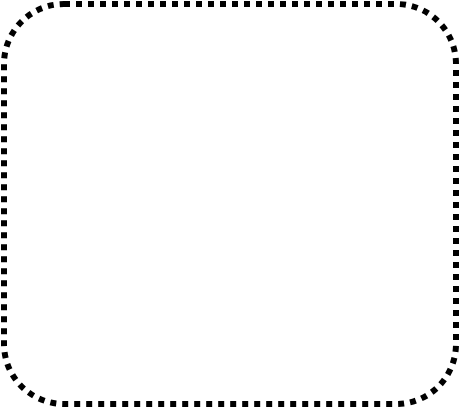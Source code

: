 <mxfile version="13.0.3" type="device"><diagram id="cBkMeWMrcT14PTpKWvrw" name="Page-1"><mxGraphModel dx="2031" dy="1174" grid="1" gridSize="10" guides="1" tooltips="1" connect="1" arrows="1" fold="1" page="1" pageScale="1" pageWidth="827" pageHeight="1169" math="0" shadow="0"><root><mxCell id="0"/><mxCell id="1" parent="0" visible="0"/><mxCell id="zZPVB3IZKVSuu6pRLtfA-4" value="" style="endArrow=none;dashed=1;html=1;" parent="1" edge="1"><mxGeometry width="50" height="50" relative="1" as="geometry"><mxPoint x="190" y="210" as="sourcePoint"/><mxPoint x="240" y="160" as="targetPoint"/></mxGeometry></mxCell><mxCell id="zZPVB3IZKVSuu6pRLtfA-5" value="" style="endArrow=none;dashed=1;html=1;" parent="1" edge="1"><mxGeometry width="50" height="50" relative="1" as="geometry"><mxPoint x="200" y="210" as="sourcePoint"/><mxPoint x="250" y="160" as="targetPoint"/></mxGeometry></mxCell><mxCell id="zZPVB3IZKVSuu6pRLtfA-6" value="" style="endArrow=none;dashed=1;html=1;" parent="1" edge="1"><mxGeometry width="50" height="50" relative="1" as="geometry"><mxPoint x="210" y="210" as="sourcePoint"/><mxPoint x="260" y="160" as="targetPoint"/></mxGeometry></mxCell><mxCell id="zZPVB3IZKVSuu6pRLtfA-7" value="" style="endArrow=none;dashed=1;html=1;" parent="1" edge="1"><mxGeometry width="50" height="50" relative="1" as="geometry"><mxPoint x="220" y="210" as="sourcePoint"/><mxPoint x="270" y="160" as="targetPoint"/></mxGeometry></mxCell><mxCell id="zZPVB3IZKVSuu6pRLtfA-8" value="" style="endArrow=none;dashed=1;html=1;" parent="1" edge="1"><mxGeometry width="50" height="50" relative="1" as="geometry"><mxPoint x="230" y="210" as="sourcePoint"/><mxPoint x="280" y="160" as="targetPoint"/></mxGeometry></mxCell><mxCell id="zZPVB3IZKVSuu6pRLtfA-9" value="" style="endArrow=none;dashed=1;html=1;" parent="1" edge="1"><mxGeometry width="50" height="50" relative="1" as="geometry"><mxPoint x="240" y="210" as="sourcePoint"/><mxPoint x="290" y="160" as="targetPoint"/></mxGeometry></mxCell><mxCell id="zZPVB3IZKVSuu6pRLtfA-10" value="" style="endArrow=none;dashed=1;html=1;" parent="1" edge="1"><mxGeometry width="50" height="50" relative="1" as="geometry"><mxPoint x="250" y="210" as="sourcePoint"/><mxPoint x="300" y="160" as="targetPoint"/></mxGeometry></mxCell><mxCell id="zZPVB3IZKVSuu6pRLtfA-11" value="" style="endArrow=none;dashed=1;html=1;" parent="1" edge="1"><mxGeometry width="50" height="50" relative="1" as="geometry"><mxPoint x="190" y="210" as="sourcePoint"/><mxPoint x="250" y="210" as="targetPoint"/></mxGeometry></mxCell><mxCell id="zZPVB3IZKVSuu6pRLtfA-12" value="" style="endArrow=none;dashed=1;html=1;" parent="1" edge="1"><mxGeometry width="50" height="50" relative="1" as="geometry"><mxPoint x="200" y="200" as="sourcePoint"/><mxPoint x="260" y="200" as="targetPoint"/></mxGeometry></mxCell><mxCell id="zZPVB3IZKVSuu6pRLtfA-13" value="" style="endArrow=none;dashed=1;html=1;" parent="1" edge="1"><mxGeometry width="50" height="50" relative="1" as="geometry"><mxPoint x="210" y="190" as="sourcePoint"/><mxPoint x="270" y="190" as="targetPoint"/></mxGeometry></mxCell><mxCell id="zZPVB3IZKVSuu6pRLtfA-14" value="" style="endArrow=none;dashed=1;html=1;" parent="1" edge="1"><mxGeometry width="50" height="50" relative="1" as="geometry"><mxPoint x="220" y="180" as="sourcePoint"/><mxPoint x="280" y="180" as="targetPoint"/></mxGeometry></mxCell><mxCell id="zZPVB3IZKVSuu6pRLtfA-15" value="" style="endArrow=none;dashed=1;html=1;" parent="1" edge="1"><mxGeometry width="50" height="50" relative="1" as="geometry"><mxPoint x="230" y="170" as="sourcePoint"/><mxPoint x="290" y="170" as="targetPoint"/></mxGeometry></mxCell><mxCell id="zZPVB3IZKVSuu6pRLtfA-16" value="" style="endArrow=none;dashed=1;html=1;" parent="1" edge="1"><mxGeometry width="50" height="50" relative="1" as="geometry"><mxPoint x="240" y="160" as="sourcePoint"/><mxPoint x="300" y="160" as="targetPoint"/></mxGeometry></mxCell><mxCell id="zZPVB3IZKVSuu6pRLtfA-22" value="" style="rounded=1;whiteSpace=wrap;html=1;fillColor=none;strokeColor=#000000;strokeWidth=2;editable=1;fontColor=#ffffff;perimeterSpacing=2;gradientColor=none;gradientDirection=north;" parent="1" vertex="1"><mxGeometry x="687" y="115" width="140" height="140" as="geometry"/></mxCell><mxCell id="zZPVB3IZKVSuu6pRLtfA-23" value="" style="shape=parallelogram;perimeter=parallelogramPerimeter;whiteSpace=wrap;html=1;strokeColor=#000000;strokeWidth=2;fillColor=#4D4D4D;opacity=80;rounded=0;" parent="1" vertex="1"><mxGeometry x="70" y="420" width="120" height="60" as="geometry"/></mxCell><mxCell id="zZPVB3IZKVSuu6pRLtfA-24" value="" style="shape=parallelogram;perimeter=parallelogramPerimeter;whiteSpace=wrap;html=1;strokeColor=#000000;strokeWidth=2;fillColor=#4D4D4D;opacity=80;rounded=0;" parent="1" vertex="1"><mxGeometry x="70" y="390" width="120" height="60" as="geometry"/></mxCell><mxCell id="zZPVB3IZKVSuu6pRLtfA-25" value="" style="endArrow=none;html=1;strokeWidth=2;opacity=80;" parent="1" edge="1"><mxGeometry width="50" height="50" relative="1" as="geometry"><mxPoint x="166" y="480" as="sourcePoint"/><mxPoint x="166" y="450" as="targetPoint"/></mxGeometry></mxCell><mxCell id="zZPVB3IZKVSuu6pRLtfA-26" value="" style="endArrow=none;html=1;strokeWidth=2;opacity=80;" parent="1" edge="1"><mxGeometry width="50" height="50" relative="1" as="geometry"><mxPoint x="190" y="420" as="sourcePoint"/><mxPoint x="190" y="390" as="targetPoint"/></mxGeometry></mxCell><mxCell id="zZPVB3IZKVSuu6pRLtfA-27" value="" style="endArrow=none;html=1;strokeWidth=2;opacity=80;" parent="1" edge="1"><mxGeometry width="50" height="50" relative="1" as="geometry"><mxPoint x="70" y="481" as="sourcePoint"/><mxPoint x="70" y="451" as="targetPoint"/></mxGeometry></mxCell><mxCell id="zZPVB3IZKVSuu6pRLtfA-28" value="" style="group" parent="1" vertex="1" connectable="0"><mxGeometry x="170" y="150" width="150" height="70" as="geometry"/></mxCell><mxCell id="zZPVB3IZKVSuu6pRLtfA-18" value="" style="endArrow=none;html=1;" parent="zZPVB3IZKVSuu6pRLtfA-28" edge="1"><mxGeometry width="50" height="50" relative="1" as="geometry"><mxPoint x="80" y="70" as="sourcePoint"/><mxPoint x="150" as="targetPoint"/></mxGeometry></mxCell><mxCell id="zZPVB3IZKVSuu6pRLtfA-19" value="" style="endArrow=none;html=1;" parent="zZPVB3IZKVSuu6pRLtfA-28" edge="1"><mxGeometry width="50" height="50" relative="1" as="geometry"><mxPoint x="70" as="sourcePoint"/><mxPoint x="150" as="targetPoint"/></mxGeometry></mxCell><mxCell id="zZPVB3IZKVSuu6pRLtfA-20" value="" style="endArrow=none;html=1;" parent="zZPVB3IZKVSuu6pRLtfA-28" edge="1"><mxGeometry width="50" height="50" relative="1" as="geometry"><mxPoint y="70" as="sourcePoint"/><mxPoint x="80" y="70" as="targetPoint"/></mxGeometry></mxCell><mxCell id="zZPVB3IZKVSuu6pRLtfA-21" value="" style="endArrow=none;html=1;" parent="zZPVB3IZKVSuu6pRLtfA-28" edge="1"><mxGeometry width="50" height="50" relative="1" as="geometry"><mxPoint y="70" as="sourcePoint"/><mxPoint x="70" as="targetPoint"/></mxGeometry></mxCell><mxCell id="zZPVB3IZKVSuu6pRLtfA-39" value="" style="group" parent="1" vertex="1" connectable="0"><mxGeometry y="140" width="150" height="70" as="geometry"/></mxCell><mxCell id="zZPVB3IZKVSuu6pRLtfA-40" value="" style="endArrow=none;html=1;" parent="zZPVB3IZKVSuu6pRLtfA-39" edge="1"><mxGeometry width="50" height="50" relative="1" as="geometry"><mxPoint x="80" y="70" as="sourcePoint"/><mxPoint x="150" as="targetPoint"/></mxGeometry></mxCell><mxCell id="zZPVB3IZKVSuu6pRLtfA-41" value="" style="endArrow=none;html=1;" parent="zZPVB3IZKVSuu6pRLtfA-39" edge="1"><mxGeometry width="50" height="50" relative="1" as="geometry"><mxPoint x="70" as="sourcePoint"/><mxPoint x="150" as="targetPoint"/></mxGeometry></mxCell><mxCell id="zZPVB3IZKVSuu6pRLtfA-42" value="" style="endArrow=none;html=1;" parent="zZPVB3IZKVSuu6pRLtfA-39" edge="1"><mxGeometry width="50" height="50" relative="1" as="geometry"><mxPoint y="70" as="sourcePoint"/><mxPoint x="80" y="70" as="targetPoint"/></mxGeometry></mxCell><mxCell id="zZPVB3IZKVSuu6pRLtfA-43" value="" style="endArrow=none;html=1;" parent="zZPVB3IZKVSuu6pRLtfA-39" edge="1"><mxGeometry width="50" height="50" relative="1" as="geometry"><mxPoint y="70" as="sourcePoint"/><mxPoint x="70" as="targetPoint"/></mxGeometry></mxCell><mxCell id="zZPVB3IZKVSuu6pRLtfA-44" value="" style="endArrow=none;dashed=1;html=1;" parent="zZPVB3IZKVSuu6pRLtfA-39" edge="1"><mxGeometry width="50" height="50" relative="1" as="geometry"><mxPoint x="30" y="60" as="sourcePoint"/><mxPoint x="120" y="10" as="targetPoint"/><Array as="points"/></mxGeometry></mxCell><mxCell id="zZPVB3IZKVSuu6pRLtfA-93" value="Untitled Layer" parent="0" visible="0"/><mxCell id="zZPVB3IZKVSuu6pRLtfA-114" value="createPlane_tool" parent="0" visible="0"/><mxCell id="zZPVB3IZKVSuu6pRLtfA-126" value="" style="rounded=0;whiteSpace=wrap;html=1;strokeColor=#000000;fillColor=none;dashed=1;gradientColor=#ffffff;" parent="zZPVB3IZKVSuu6pRLtfA-114" vertex="1"><mxGeometry x="130" y="240" width="510" height="480" as="geometry"/></mxCell><mxCell id="zZPVB3IZKVSuu6pRLtfA-129" value="arrow" parent="0" visible="0"/><mxCell id="zZPVB3IZKVSuu6pRLtfA-130" value="" style="endArrow=classic;html=1;" parent="zZPVB3IZKVSuu6pRLtfA-129" edge="1"><mxGeometry width="50" height="50" relative="1" as="geometry"><mxPoint x="1040" y="240" as="sourcePoint"/><mxPoint x="1200" y="150" as="targetPoint"/></mxGeometry></mxCell><mxCell id="x3sXCP3o3eR8H8oYkNVE-4" value="create_section" parent="0" visible="0"/><mxCell id="x3sXCP3o3eR8H8oYkNVE-5" value="" style="rounded=1;whiteSpace=wrap;html=1;fillColor=#B3B3B3;strokeColor=#666666;strokeWidth=2;editable=1;fontColor=#333333;perimeterSpacing=2;gradientDirection=north;" parent="x3sXCP3o3eR8H8oYkNVE-4" vertex="1"><mxGeometry x="260" y="180" width="205" height="190" as="geometry"/></mxCell><mxCell id="x3sXCP3o3eR8H8oYkNVE-6" value="" style="endArrow=none;dashed=1;html=1;strokeWidth=3;" parent="x3sXCP3o3eR8H8oYkNVE-4" edge="1"><mxGeometry width="50" height="50" relative="1" as="geometry"><mxPoint x="301.5" y="332" as="sourcePoint"/><mxPoint x="421.5" y="212" as="targetPoint"/></mxGeometry></mxCell><mxCell id="zZPVB3IZKVSuu6pRLtfA-52" value="createPlane_icon" parent="0" visible="0"/><mxCell id="zZPVB3IZKVSuu6pRLtfA-66" value="" style="rounded=1;whiteSpace=wrap;html=1;fillColor=#B3B3B3;strokeColor=#666666;strokeWidth=2;editable=1;fontColor=#333333;perimeterSpacing=2;gradientDirection=north;" parent="zZPVB3IZKVSuu6pRLtfA-52" vertex="1"><mxGeometry x="275" y="80" width="205" height="190" as="geometry"/></mxCell><mxCell id="zZPVB3IZKVSuu6pRLtfA-94" value="" style="group" parent="zZPVB3IZKVSuu6pRLtfA-52" vertex="1" connectable="0"><mxGeometry x="300" y="130" width="150" height="90" as="geometry"/></mxCell><mxCell id="zZPVB3IZKVSuu6pRLtfA-95" value="" style="endArrow=none;html=1;" parent="zZPVB3IZKVSuu6pRLtfA-94" edge="1"><mxGeometry width="50" height="50" relative="1" as="geometry"><mxPoint x="80" y="70" as="sourcePoint"/><mxPoint x="150" as="targetPoint"/></mxGeometry></mxCell><mxCell id="zZPVB3IZKVSuu6pRLtfA-96" value="" style="endArrow=none;html=1;" parent="zZPVB3IZKVSuu6pRLtfA-94" edge="1"><mxGeometry width="50" height="50" relative="1" as="geometry"><mxPoint x="70" as="sourcePoint"/><mxPoint x="150" as="targetPoint"/></mxGeometry></mxCell><mxCell id="zZPVB3IZKVSuu6pRLtfA-97" value="" style="endArrow=none;html=1;" parent="zZPVB3IZKVSuu6pRLtfA-94" edge="1"><mxGeometry width="50" height="50" relative="1" as="geometry"><mxPoint y="70" as="sourcePoint"/><mxPoint x="80" y="70" as="targetPoint"/></mxGeometry></mxCell><mxCell id="zZPVB3IZKVSuu6pRLtfA-98" value="" style="endArrow=none;html=1;" parent="zZPVB3IZKVSuu6pRLtfA-94" edge="1"><mxGeometry width="50" height="50" relative="1" as="geometry"><mxPoint y="70" as="sourcePoint"/><mxPoint x="70" as="targetPoint"/></mxGeometry></mxCell><mxCell id="zZPVB3IZKVSuu6pRLtfA-99" value="" style="group" parent="zZPVB3IZKVSuu6pRLtfA-94" vertex="1" connectable="0"><mxGeometry y="20" width="150" height="70" as="geometry"/></mxCell><mxCell id="zZPVB3IZKVSuu6pRLtfA-100" value="" style="endArrow=none;html=1;" parent="zZPVB3IZKVSuu6pRLtfA-99" edge="1"><mxGeometry width="50" height="50" relative="1" as="geometry"><mxPoint x="80" y="70" as="sourcePoint"/><mxPoint x="150" as="targetPoint"/></mxGeometry></mxCell><mxCell id="zZPVB3IZKVSuu6pRLtfA-101" value="" style="endArrow=none;html=1;" parent="zZPVB3IZKVSuu6pRLtfA-99" edge="1"><mxGeometry width="50" height="50" relative="1" as="geometry"><mxPoint x="70" as="sourcePoint"/><mxPoint x="150" as="targetPoint"/></mxGeometry></mxCell><mxCell id="zZPVB3IZKVSuu6pRLtfA-102" value="" style="endArrow=none;html=1;" parent="zZPVB3IZKVSuu6pRLtfA-99" edge="1"><mxGeometry width="50" height="50" relative="1" as="geometry"><mxPoint y="70" as="sourcePoint"/><mxPoint x="80" y="70" as="targetPoint"/></mxGeometry></mxCell><mxCell id="zZPVB3IZKVSuu6pRLtfA-103" value="" style="endArrow=none;html=1;" parent="zZPVB3IZKVSuu6pRLtfA-99" edge="1"><mxGeometry width="50" height="50" relative="1" as="geometry"><mxPoint y="70" as="sourcePoint"/><mxPoint x="70" as="targetPoint"/></mxGeometry></mxCell><mxCell id="LhC6n7Q4y4GB4fwPo2fb-1" value="click" parent="0"/><mxCell id="LhC6n7Q4y4GB4fwPo2fb-2" value="" style="rounded=1;whiteSpace=wrap;html=1;fillColor=none;dashed=1;dashPattern=1 1;strokeWidth=3;" vertex="1" parent="LhC6n7Q4y4GB4fwPo2fb-1"><mxGeometry x="354" y="290" width="226" height="200" as="geometry"/></mxCell></root></mxGraphModel></diagram></mxfile>